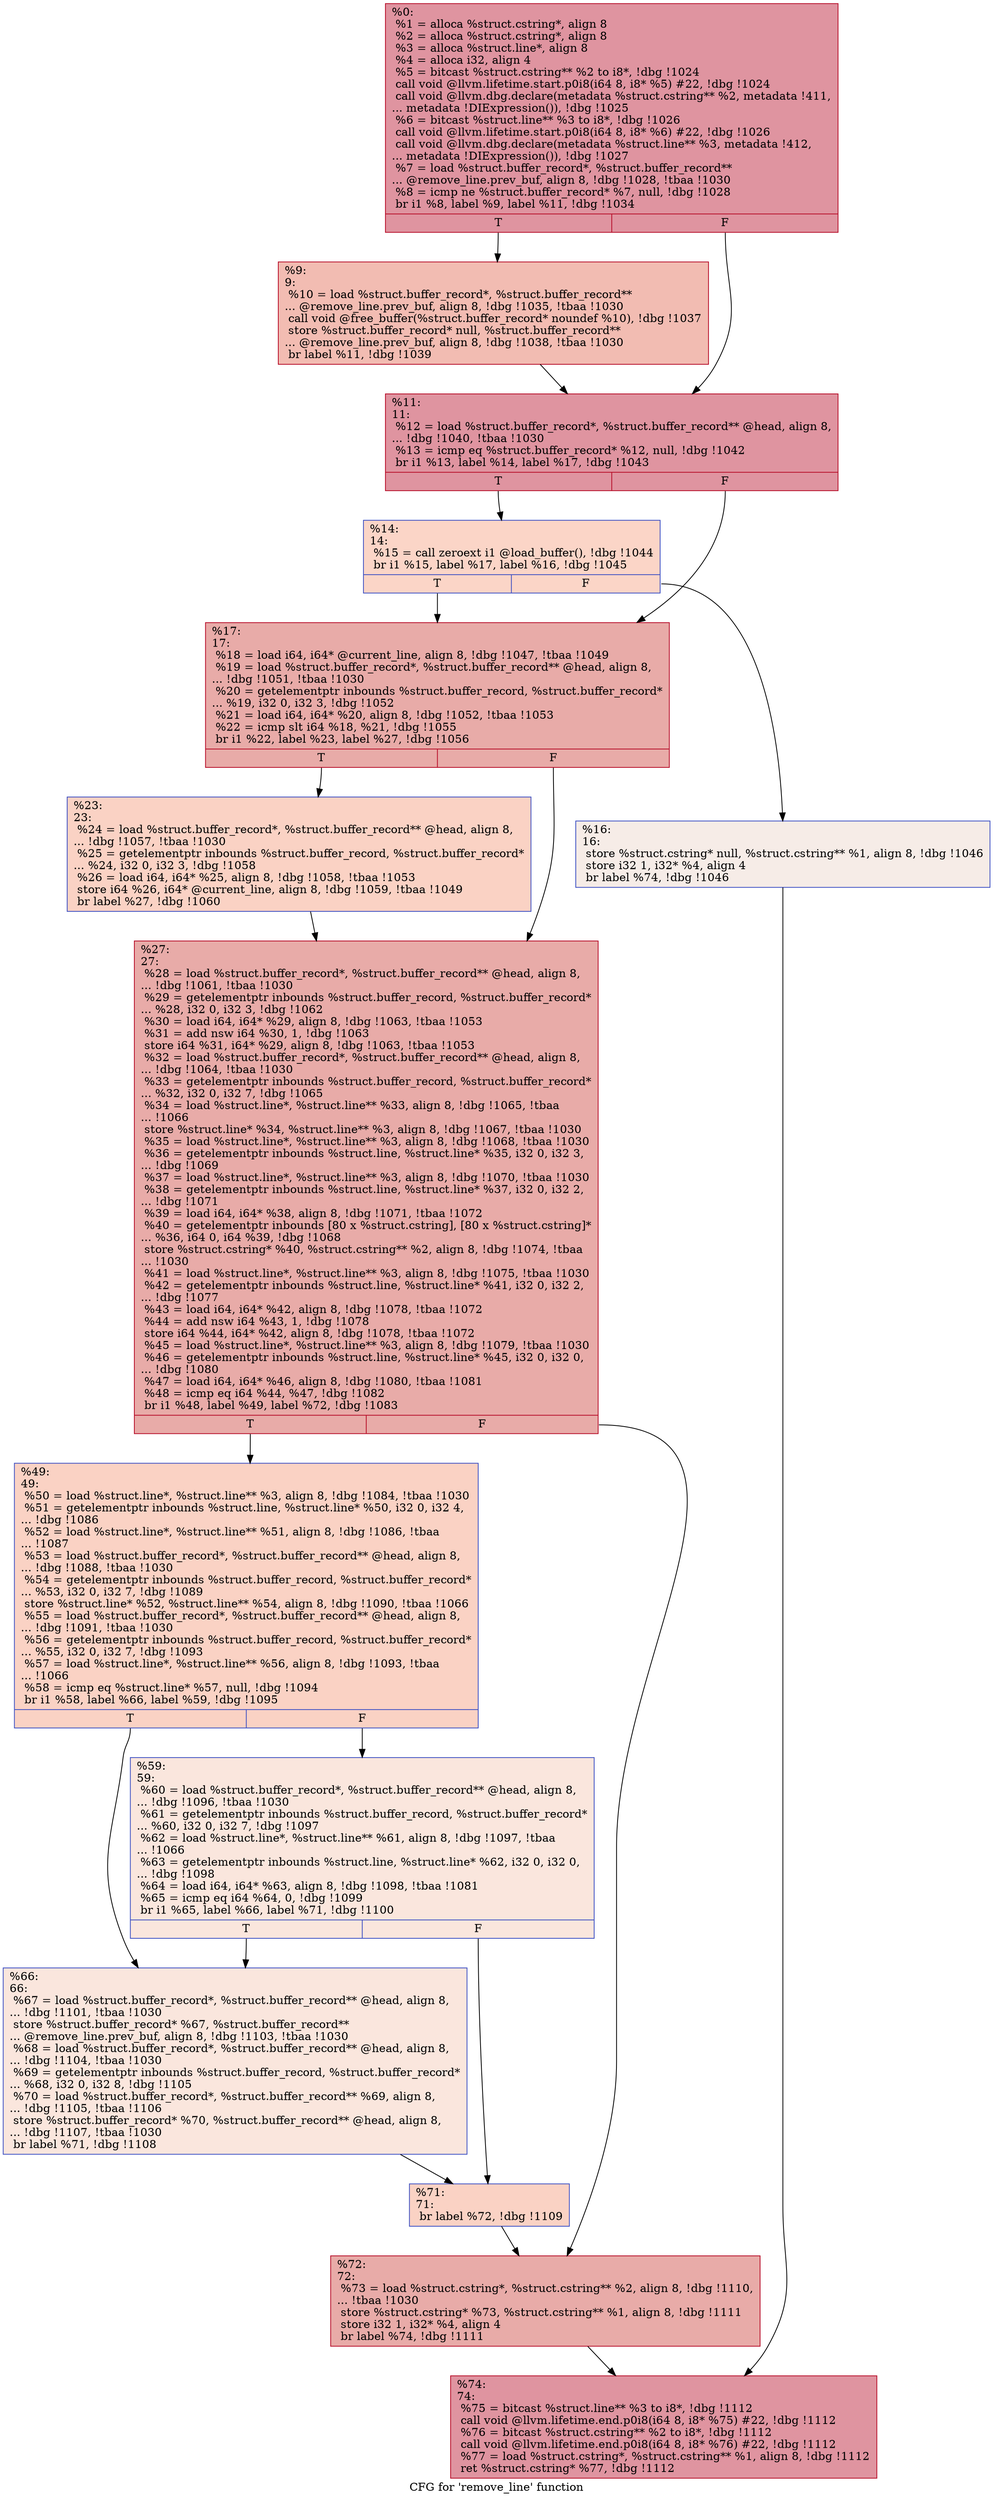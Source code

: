 digraph "CFG for 'remove_line' function" {
	label="CFG for 'remove_line' function";

	Node0x237a160 [shape=record,color="#b70d28ff", style=filled, fillcolor="#b70d2870",label="{%0:\l  %1 = alloca %struct.cstring*, align 8\l  %2 = alloca %struct.cstring*, align 8\l  %3 = alloca %struct.line*, align 8\l  %4 = alloca i32, align 4\l  %5 = bitcast %struct.cstring** %2 to i8*, !dbg !1024\l  call void @llvm.lifetime.start.p0i8(i64 8, i8* %5) #22, !dbg !1024\l  call void @llvm.dbg.declare(metadata %struct.cstring** %2, metadata !411,\l... metadata !DIExpression()), !dbg !1025\l  %6 = bitcast %struct.line** %3 to i8*, !dbg !1026\l  call void @llvm.lifetime.start.p0i8(i64 8, i8* %6) #22, !dbg !1026\l  call void @llvm.dbg.declare(metadata %struct.line** %3, metadata !412,\l... metadata !DIExpression()), !dbg !1027\l  %7 = load %struct.buffer_record*, %struct.buffer_record**\l... @remove_line.prev_buf, align 8, !dbg !1028, !tbaa !1030\l  %8 = icmp ne %struct.buffer_record* %7, null, !dbg !1028\l  br i1 %8, label %9, label %11, !dbg !1034\l|{<s0>T|<s1>F}}"];
	Node0x237a160:s0 -> Node0x237a230;
	Node0x237a160:s1 -> Node0x237a280;
	Node0x237a230 [shape=record,color="#b70d28ff", style=filled, fillcolor="#e1675170",label="{%9:\l9:                                                \l  %10 = load %struct.buffer_record*, %struct.buffer_record**\l... @remove_line.prev_buf, align 8, !dbg !1035, !tbaa !1030\l  call void @free_buffer(%struct.buffer_record* noundef %10), !dbg !1037\l  store %struct.buffer_record* null, %struct.buffer_record**\l... @remove_line.prev_buf, align 8, !dbg !1038, !tbaa !1030\l  br label %11, !dbg !1039\l}"];
	Node0x237a230 -> Node0x237a280;
	Node0x237a280 [shape=record,color="#b70d28ff", style=filled, fillcolor="#b70d2870",label="{%11:\l11:                                               \l  %12 = load %struct.buffer_record*, %struct.buffer_record** @head, align 8,\l... !dbg !1040, !tbaa !1030\l  %13 = icmp eq %struct.buffer_record* %12, null, !dbg !1042\l  br i1 %13, label %14, label %17, !dbg !1043\l|{<s0>T|<s1>F}}"];
	Node0x237a280:s0 -> Node0x237a2d0;
	Node0x237a280:s1 -> Node0x237a370;
	Node0x237a2d0 [shape=record,color="#3d50c3ff", style=filled, fillcolor="#f5a08170",label="{%14:\l14:                                               \l  %15 = call zeroext i1 @load_buffer(), !dbg !1044\l  br i1 %15, label %17, label %16, !dbg !1045\l|{<s0>T|<s1>F}}"];
	Node0x237a2d0:s0 -> Node0x237a370;
	Node0x237a2d0:s1 -> Node0x237a320;
	Node0x237a320 [shape=record,color="#3d50c3ff", style=filled, fillcolor="#ead5c970",label="{%16:\l16:                                               \l  store %struct.cstring* null, %struct.cstring** %1, align 8, !dbg !1046\l  store i32 1, i32* %4, align 4\l  br label %74, !dbg !1046\l}"];
	Node0x237a320 -> Node0x237a5f0;
	Node0x237a370 [shape=record,color="#b70d28ff", style=filled, fillcolor="#cc403a70",label="{%17:\l17:                                               \l  %18 = load i64, i64* @current_line, align 8, !dbg !1047, !tbaa !1049\l  %19 = load %struct.buffer_record*, %struct.buffer_record** @head, align 8,\l... !dbg !1051, !tbaa !1030\l  %20 = getelementptr inbounds %struct.buffer_record, %struct.buffer_record*\l... %19, i32 0, i32 3, !dbg !1052\l  %21 = load i64, i64* %20, align 8, !dbg !1052, !tbaa !1053\l  %22 = icmp slt i64 %18, %21, !dbg !1055\l  br i1 %22, label %23, label %27, !dbg !1056\l|{<s0>T|<s1>F}}"];
	Node0x237a370:s0 -> Node0x237a3c0;
	Node0x237a370:s1 -> Node0x237a410;
	Node0x237a3c0 [shape=record,color="#3d50c3ff", style=filled, fillcolor="#f4987a70",label="{%23:\l23:                                               \l  %24 = load %struct.buffer_record*, %struct.buffer_record** @head, align 8,\l... !dbg !1057, !tbaa !1030\l  %25 = getelementptr inbounds %struct.buffer_record, %struct.buffer_record*\l... %24, i32 0, i32 3, !dbg !1058\l  %26 = load i64, i64* %25, align 8, !dbg !1058, !tbaa !1053\l  store i64 %26, i64* @current_line, align 8, !dbg !1059, !tbaa !1049\l  br label %27, !dbg !1060\l}"];
	Node0x237a3c0 -> Node0x237a410;
	Node0x237a410 [shape=record,color="#b70d28ff", style=filled, fillcolor="#cc403a70",label="{%27:\l27:                                               \l  %28 = load %struct.buffer_record*, %struct.buffer_record** @head, align 8,\l... !dbg !1061, !tbaa !1030\l  %29 = getelementptr inbounds %struct.buffer_record, %struct.buffer_record*\l... %28, i32 0, i32 3, !dbg !1062\l  %30 = load i64, i64* %29, align 8, !dbg !1063, !tbaa !1053\l  %31 = add nsw i64 %30, 1, !dbg !1063\l  store i64 %31, i64* %29, align 8, !dbg !1063, !tbaa !1053\l  %32 = load %struct.buffer_record*, %struct.buffer_record** @head, align 8,\l... !dbg !1064, !tbaa !1030\l  %33 = getelementptr inbounds %struct.buffer_record, %struct.buffer_record*\l... %32, i32 0, i32 7, !dbg !1065\l  %34 = load %struct.line*, %struct.line** %33, align 8, !dbg !1065, !tbaa\l... !1066\l  store %struct.line* %34, %struct.line** %3, align 8, !dbg !1067, !tbaa !1030\l  %35 = load %struct.line*, %struct.line** %3, align 8, !dbg !1068, !tbaa !1030\l  %36 = getelementptr inbounds %struct.line, %struct.line* %35, i32 0, i32 3,\l... !dbg !1069\l  %37 = load %struct.line*, %struct.line** %3, align 8, !dbg !1070, !tbaa !1030\l  %38 = getelementptr inbounds %struct.line, %struct.line* %37, i32 0, i32 2,\l... !dbg !1071\l  %39 = load i64, i64* %38, align 8, !dbg !1071, !tbaa !1072\l  %40 = getelementptr inbounds [80 x %struct.cstring], [80 x %struct.cstring]*\l... %36, i64 0, i64 %39, !dbg !1068\l  store %struct.cstring* %40, %struct.cstring** %2, align 8, !dbg !1074, !tbaa\l... !1030\l  %41 = load %struct.line*, %struct.line** %3, align 8, !dbg !1075, !tbaa !1030\l  %42 = getelementptr inbounds %struct.line, %struct.line* %41, i32 0, i32 2,\l... !dbg !1077\l  %43 = load i64, i64* %42, align 8, !dbg !1078, !tbaa !1072\l  %44 = add nsw i64 %43, 1, !dbg !1078\l  store i64 %44, i64* %42, align 8, !dbg !1078, !tbaa !1072\l  %45 = load %struct.line*, %struct.line** %3, align 8, !dbg !1079, !tbaa !1030\l  %46 = getelementptr inbounds %struct.line, %struct.line* %45, i32 0, i32 0,\l... !dbg !1080\l  %47 = load i64, i64* %46, align 8, !dbg !1080, !tbaa !1081\l  %48 = icmp eq i64 %44, %47, !dbg !1082\l  br i1 %48, label %49, label %72, !dbg !1083\l|{<s0>T|<s1>F}}"];
	Node0x237a410:s0 -> Node0x237a460;
	Node0x237a410:s1 -> Node0x237a5a0;
	Node0x237a460 [shape=record,color="#3d50c3ff", style=filled, fillcolor="#f4987a70",label="{%49:\l49:                                               \l  %50 = load %struct.line*, %struct.line** %3, align 8, !dbg !1084, !tbaa !1030\l  %51 = getelementptr inbounds %struct.line, %struct.line* %50, i32 0, i32 4,\l... !dbg !1086\l  %52 = load %struct.line*, %struct.line** %51, align 8, !dbg !1086, !tbaa\l... !1087\l  %53 = load %struct.buffer_record*, %struct.buffer_record** @head, align 8,\l... !dbg !1088, !tbaa !1030\l  %54 = getelementptr inbounds %struct.buffer_record, %struct.buffer_record*\l... %53, i32 0, i32 7, !dbg !1089\l  store %struct.line* %52, %struct.line** %54, align 8, !dbg !1090, !tbaa !1066\l  %55 = load %struct.buffer_record*, %struct.buffer_record** @head, align 8,\l... !dbg !1091, !tbaa !1030\l  %56 = getelementptr inbounds %struct.buffer_record, %struct.buffer_record*\l... %55, i32 0, i32 7, !dbg !1093\l  %57 = load %struct.line*, %struct.line** %56, align 8, !dbg !1093, !tbaa\l... !1066\l  %58 = icmp eq %struct.line* %57, null, !dbg !1094\l  br i1 %58, label %66, label %59, !dbg !1095\l|{<s0>T|<s1>F}}"];
	Node0x237a460:s0 -> Node0x237a500;
	Node0x237a460:s1 -> Node0x237a4b0;
	Node0x237a4b0 [shape=record,color="#3d50c3ff", style=filled, fillcolor="#f3c7b170",label="{%59:\l59:                                               \l  %60 = load %struct.buffer_record*, %struct.buffer_record** @head, align 8,\l... !dbg !1096, !tbaa !1030\l  %61 = getelementptr inbounds %struct.buffer_record, %struct.buffer_record*\l... %60, i32 0, i32 7, !dbg !1097\l  %62 = load %struct.line*, %struct.line** %61, align 8, !dbg !1097, !tbaa\l... !1066\l  %63 = getelementptr inbounds %struct.line, %struct.line* %62, i32 0, i32 0,\l... !dbg !1098\l  %64 = load i64, i64* %63, align 8, !dbg !1098, !tbaa !1081\l  %65 = icmp eq i64 %64, 0, !dbg !1099\l  br i1 %65, label %66, label %71, !dbg !1100\l|{<s0>T|<s1>F}}"];
	Node0x237a4b0:s0 -> Node0x237a500;
	Node0x237a4b0:s1 -> Node0x237a550;
	Node0x237a500 [shape=record,color="#3d50c3ff", style=filled, fillcolor="#f3c7b170",label="{%66:\l66:                                               \l  %67 = load %struct.buffer_record*, %struct.buffer_record** @head, align 8,\l... !dbg !1101, !tbaa !1030\l  store %struct.buffer_record* %67, %struct.buffer_record**\l... @remove_line.prev_buf, align 8, !dbg !1103, !tbaa !1030\l  %68 = load %struct.buffer_record*, %struct.buffer_record** @head, align 8,\l... !dbg !1104, !tbaa !1030\l  %69 = getelementptr inbounds %struct.buffer_record, %struct.buffer_record*\l... %68, i32 0, i32 8, !dbg !1105\l  %70 = load %struct.buffer_record*, %struct.buffer_record** %69, align 8,\l... !dbg !1105, !tbaa !1106\l  store %struct.buffer_record* %70, %struct.buffer_record** @head, align 8,\l... !dbg !1107, !tbaa !1030\l  br label %71, !dbg !1108\l}"];
	Node0x237a500 -> Node0x237a550;
	Node0x237a550 [shape=record,color="#3d50c3ff", style=filled, fillcolor="#f4987a70",label="{%71:\l71:                                               \l  br label %72, !dbg !1109\l}"];
	Node0x237a550 -> Node0x237a5a0;
	Node0x237a5a0 [shape=record,color="#b70d28ff", style=filled, fillcolor="#cc403a70",label="{%72:\l72:                                               \l  %73 = load %struct.cstring*, %struct.cstring** %2, align 8, !dbg !1110,\l... !tbaa !1030\l  store %struct.cstring* %73, %struct.cstring** %1, align 8, !dbg !1111\l  store i32 1, i32* %4, align 4\l  br label %74, !dbg !1111\l}"];
	Node0x237a5a0 -> Node0x237a5f0;
	Node0x237a5f0 [shape=record,color="#b70d28ff", style=filled, fillcolor="#b70d2870",label="{%74:\l74:                                               \l  %75 = bitcast %struct.line** %3 to i8*, !dbg !1112\l  call void @llvm.lifetime.end.p0i8(i64 8, i8* %75) #22, !dbg !1112\l  %76 = bitcast %struct.cstring** %2 to i8*, !dbg !1112\l  call void @llvm.lifetime.end.p0i8(i64 8, i8* %76) #22, !dbg !1112\l  %77 = load %struct.cstring*, %struct.cstring** %1, align 8, !dbg !1112\l  ret %struct.cstring* %77, !dbg !1112\l}"];
}
